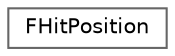 digraph "Graphical Class Hierarchy"
{
 // LATEX_PDF_SIZE
  bgcolor="transparent";
  edge [fontname=Helvetica,fontsize=10,labelfontname=Helvetica,labelfontsize=10];
  node [fontname=Helvetica,fontsize=10,shape=box,height=0.2,width=0.4];
  rankdir="LR";
  Node0 [id="Node000000",label="FHitPosition",height=0.2,width=0.4,color="grey40", fillcolor="white", style="filled",URL="$struct_f_hit_position.html",tooltip=" "];
}
